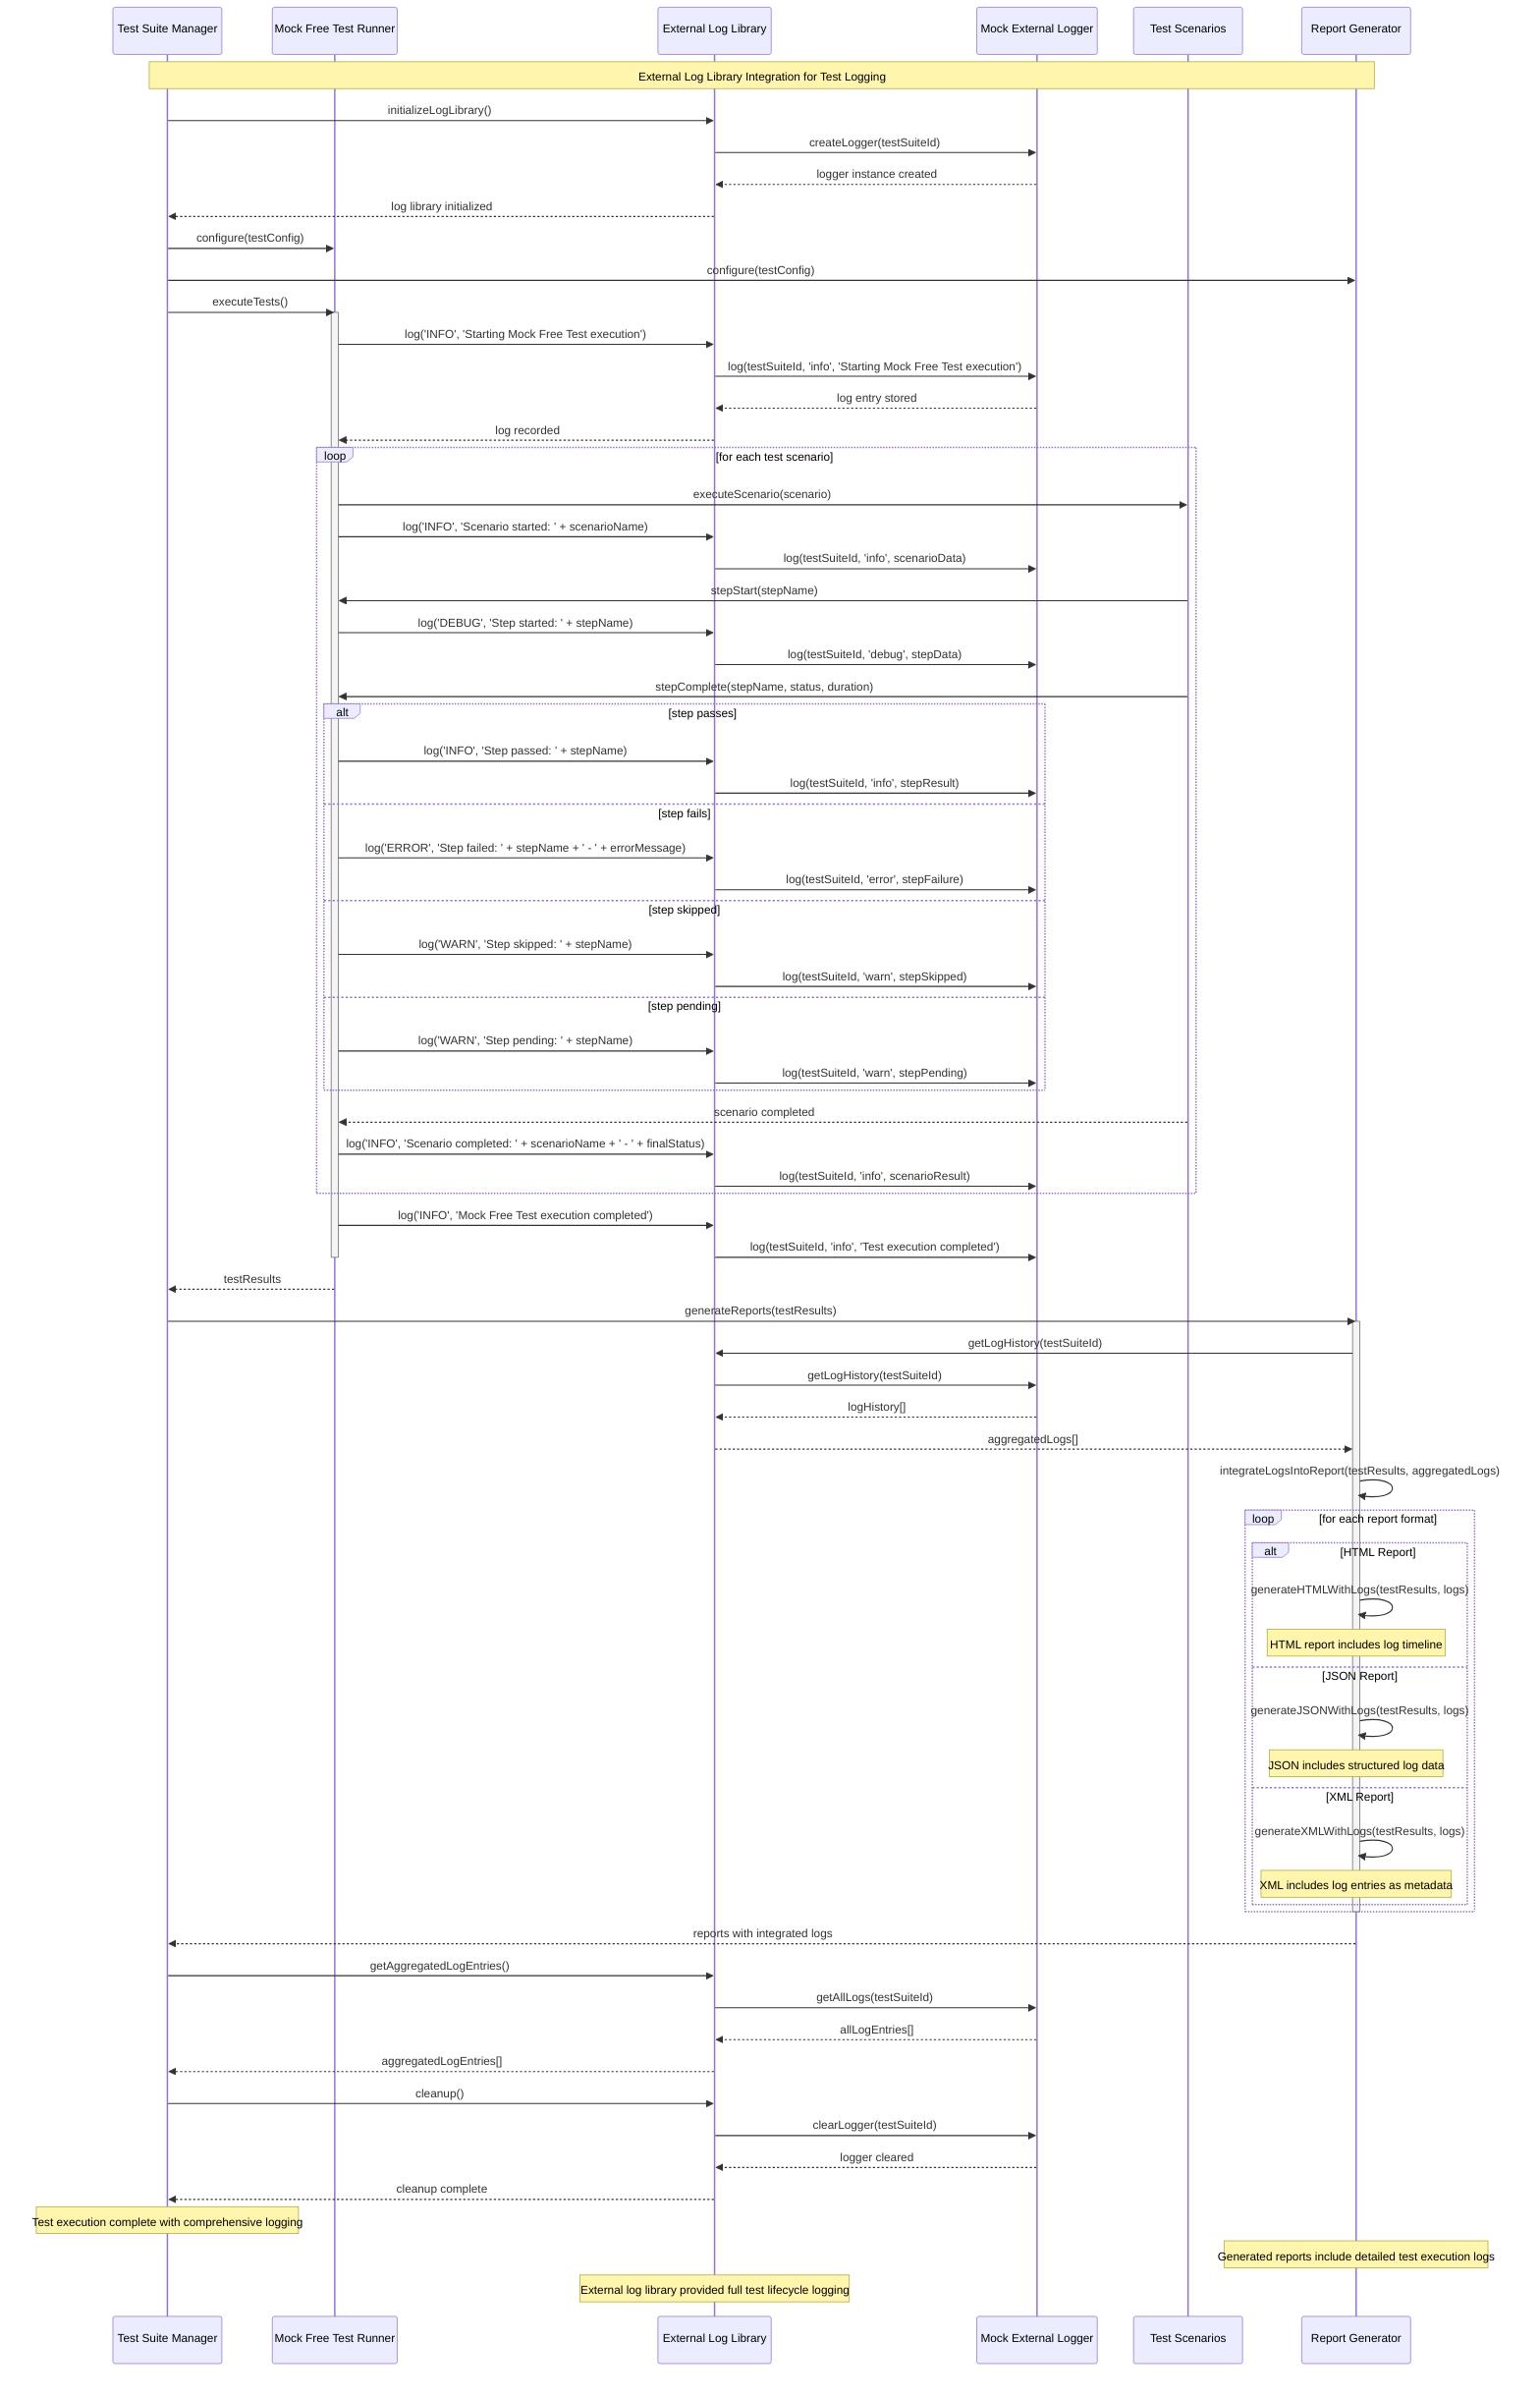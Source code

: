 sequenceDiagram
    participant TSM as Test Suite Manager
    participant MFT as Mock Free Test Runner
    participant ELL as External Log Library
    participant MEL as Mock External Logger
    participant TS as Test Scenarios
    participant RG as Report Generator

    Note over TSM, RG: External Log Library Integration for Test Logging

    %% Test Suite Manager initiates external log library
    TSM->>ELL: initializeLogLibrary()
    ELL->>MEL: createLogger(testSuiteId)
    MEL-->>ELL: logger instance created
    ELL-->>TSM: log library initialized

    %% Configure components with logging integration
    TSM->>MFT: configure(testConfig)
    TSM->>RG: configure(testConfig)
    
    %% Start test execution with logging
    TSM->>MFT: executeTests()
    activate MFT
    
    %% Mock Free Test Runner starts and logs initialization
    MFT->>ELL: log('INFO', 'Starting Mock Free Test execution')
    ELL->>MEL: log(testSuiteId, 'info', 'Starting Mock Free Test execution')
    MEL-->>ELL: log entry stored
    ELL-->>MFT: log recorded
    
    %% Execute test scenarios with detailed logging
    loop for each test scenario
        MFT->>TS: executeScenario(scenario)
        
        %% Log scenario start
        MFT->>ELL: log('INFO', 'Scenario started: ' + scenarioName)
        ELL->>MEL: log(testSuiteId, 'info', scenarioData)
        
        TS->>MFT: stepStart(stepName)
        MFT->>ELL: log('DEBUG', 'Step started: ' + stepName)
        ELL->>MEL: log(testSuiteId, 'debug', stepData)
        
        TS->>MFT: stepComplete(stepName, status, duration)
        
        alt step passes
            MFT->>ELL: log('INFO', 'Step passed: ' + stepName)
            ELL->>MEL: log(testSuiteId, 'info', stepResult)
        else step fails
            MFT->>ELL: log('ERROR', 'Step failed: ' + stepName + ' - ' + errorMessage)
            ELL->>MEL: log(testSuiteId, 'error', stepFailure)
        else step skipped
            MFT->>ELL: log('WARN', 'Step skipped: ' + stepName)
            ELL->>MEL: log(testSuiteId, 'warn', stepSkipped)
        else step pending
            MFT->>ELL: log('WARN', 'Step pending: ' + stepName)
            ELL->>MEL: log(testSuiteId, 'warn', stepPending)
        end
        
        TS-->>MFT: scenario completed
        MFT->>ELL: log('INFO', 'Scenario completed: ' + scenarioName + ' - ' + finalStatus)
        ELL->>MEL: log(testSuiteId, 'info', scenarioResult)
    end
    
    %% Test execution completion logging
    MFT->>ELL: log('INFO', 'Mock Free Test execution completed')
    ELL->>MEL: log(testSuiteId, 'info', 'Test execution completed')
    
    deactivate MFT
    MFT-->>TSM: testResults
    
    %% Generate reports with integrated log data
    TSM->>RG: generateReports(testResults)
    activate RG
    
    %% Report Generator retrieves log data for integration
    RG->>ELL: getLogHistory(testSuiteId)
    ELL->>MEL: getLogHistory(testSuiteId)
    MEL-->>ELL: logHistory[]
    ELL-->>RG: aggregatedLogs[]
    
    %% Generate reports with log integration
    RG->>RG: integrateLogsIntoReport(testResults, aggregatedLogs)
    
    loop for each report format
        alt HTML Report
            RG->>RG: generateHTMLWithLogs(testResults, logs)
            Note over RG: HTML report includes log timeline
        else JSON Report
            RG->>RG: generateJSONWithLogs(testResults, logs)
            Note over RG: JSON includes structured log data
        else XML Report
            RG->>RG: generateXMLWithLogs(testResults, logs)
            Note over RG: XML includes log entries as metadata
        end
    end
    
    deactivate RG
    RG-->>TSM: reports with integrated logs
    
    %% Cleanup external log library
    TSM->>ELL: getAggregatedLogEntries()
    ELL->>MEL: getAllLogs(testSuiteId)
    MEL-->>ELL: allLogEntries[]
    ELL-->>TSM: aggregatedLogEntries[]
    
    TSM->>ELL: cleanup()
    ELL->>MEL: clearLogger(testSuiteId)
    MEL-->>ELL: logger cleared
    ELL-->>TSM: cleanup complete

    Note over TSM: Test execution complete with comprehensive logging
    Note over RG: Generated reports include detailed test execution logs
    Note over ELL: External log library provided full test lifecycle logging